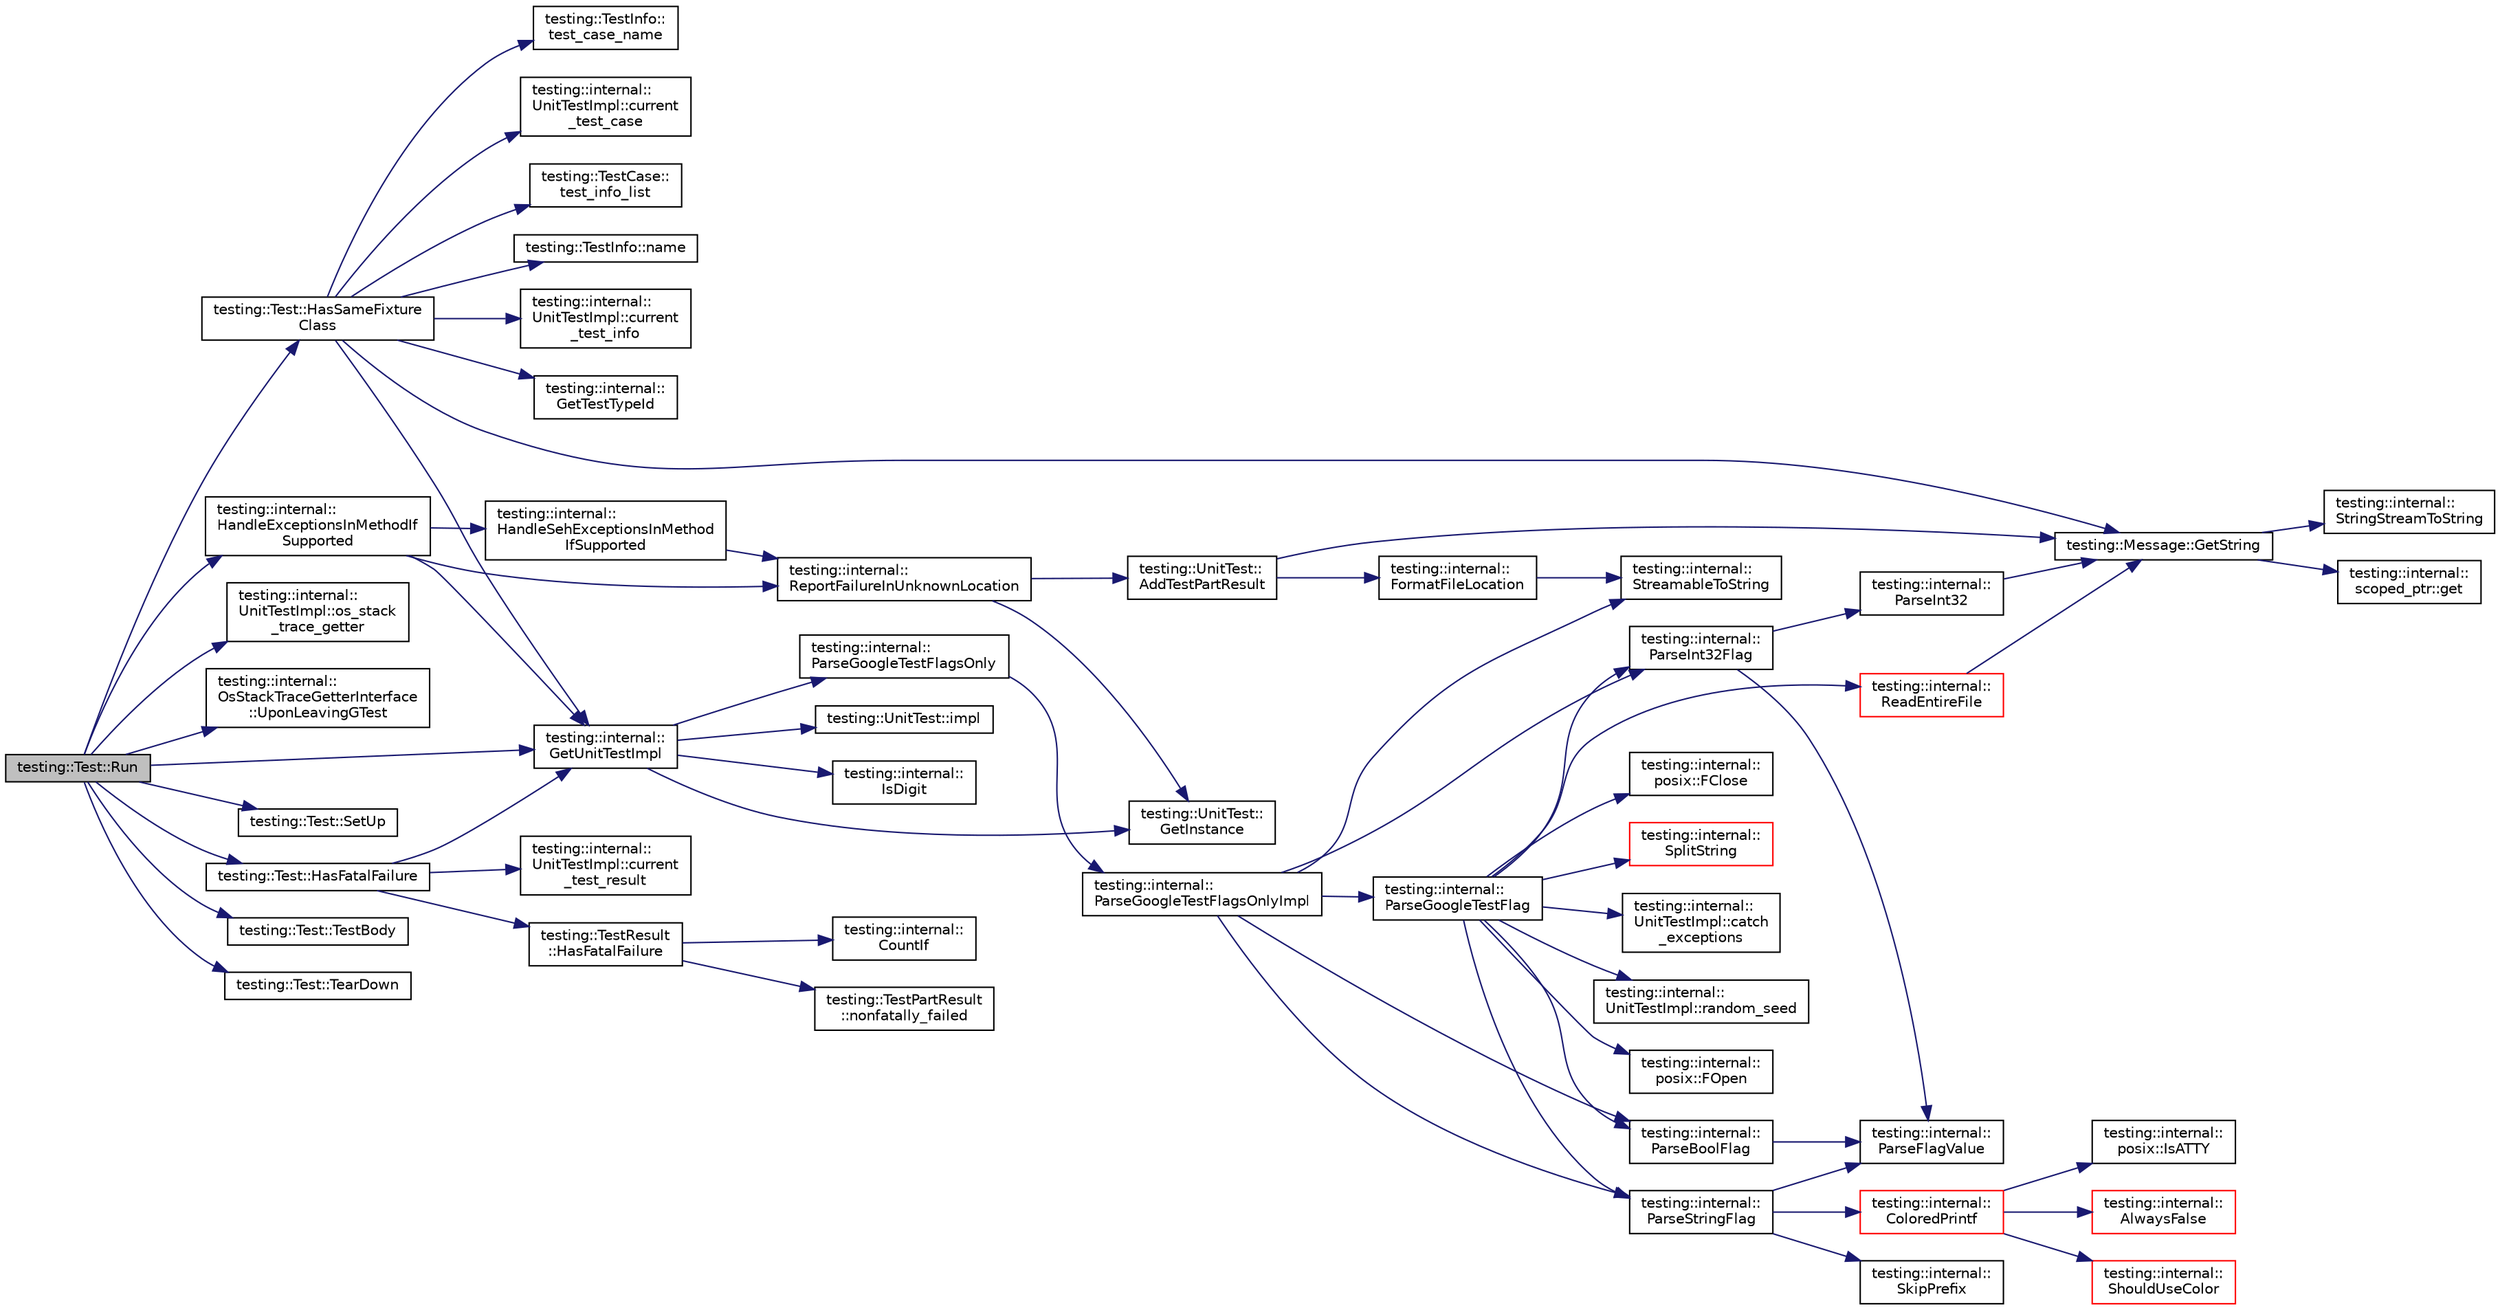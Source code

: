 digraph "testing::Test::Run"
{
  edge [fontname="Helvetica",fontsize="10",labelfontname="Helvetica",labelfontsize="10"];
  node [fontname="Helvetica",fontsize="10",shape=record];
  rankdir="LR";
  Node180 [label="testing::Test::Run",height=0.2,width=0.4,color="black", fillcolor="grey75", style="filled", fontcolor="black"];
  Node180 -> Node181 [color="midnightblue",fontsize="10",style="solid",fontname="Helvetica"];
  Node181 [label="testing::Test::HasSameFixture\lClass",height=0.2,width=0.4,color="black", fillcolor="white", style="filled",URL="$df/d69/classtesting_1_1_test.html#ab76536a462529a457429061e209a8ee7"];
  Node181 -> Node182 [color="midnightblue",fontsize="10",style="solid",fontname="Helvetica"];
  Node182 [label="testing::internal::\lGetUnitTestImpl",height=0.2,width=0.4,color="black", fillcolor="white", style="filled",URL="$d0/da7/namespacetesting_1_1internal.html#a9bd0caf5d16512de38b39599c13ee634"];
  Node182 -> Node183 [color="midnightblue",fontsize="10",style="solid",fontname="Helvetica"];
  Node183 [label="testing::UnitTest::\lGetInstance",height=0.2,width=0.4,color="black", fillcolor="white", style="filled",URL="$d7/d47/classtesting_1_1_unit_test.html#a24192400b70b3b946746954e9574fb8e"];
  Node182 -> Node184 [color="midnightblue",fontsize="10",style="solid",fontname="Helvetica"];
  Node184 [label="testing::UnitTest::impl",height=0.2,width=0.4,color="black", fillcolor="white", style="filled",URL="$d7/d47/classtesting_1_1_unit_test.html#a4df5d11a58affb337d7fa62eaa07690e"];
  Node182 -> Node185 [color="midnightblue",fontsize="10",style="solid",fontname="Helvetica"];
  Node185 [label="testing::internal::\lParseGoogleTestFlagsOnly",height=0.2,width=0.4,color="black", fillcolor="white", style="filled",URL="$d0/da7/namespacetesting_1_1internal.html#a472880afbcc592a41e3d623e2dec8412"];
  Node185 -> Node186 [color="midnightblue",fontsize="10",style="solid",fontname="Helvetica"];
  Node186 [label="testing::internal::\lParseGoogleTestFlagsOnlyImpl",height=0.2,width=0.4,color="black", fillcolor="white", style="filled",URL="$d0/da7/namespacetesting_1_1internal.html#ae4c46ce8c3d016848fff52cc5133f2ac"];
  Node186 -> Node187 [color="midnightblue",fontsize="10",style="solid",fontname="Helvetica"];
  Node187 [label="testing::internal::\lStreamableToString",height=0.2,width=0.4,color="black", fillcolor="white", style="filled",URL="$d0/da7/namespacetesting_1_1internal.html#aad4beed95d0846e6ffc5da0978ef3bb9"];
  Node186 -> Node188 [color="midnightblue",fontsize="10",style="solid",fontname="Helvetica"];
  Node188 [label="testing::internal::\lParseBoolFlag",height=0.2,width=0.4,color="black", fillcolor="white", style="filled",URL="$d0/da7/namespacetesting_1_1internal.html#ada3b98e7cfe93f4ba2053c470d9e3e51"];
  Node188 -> Node189 [color="midnightblue",fontsize="10",style="solid",fontname="Helvetica"];
  Node189 [label="testing::internal::\lParseFlagValue",height=0.2,width=0.4,color="black", fillcolor="white", style="filled",URL="$d0/da7/namespacetesting_1_1internal.html#a8bfd56af5e4a89bfb76f7e1723e41b03"];
  Node186 -> Node190 [color="midnightblue",fontsize="10",style="solid",fontname="Helvetica"];
  Node190 [label="testing::internal::\lParseInt32Flag",height=0.2,width=0.4,color="black", fillcolor="white", style="filled",URL="$d0/da7/namespacetesting_1_1internal.html#ae3449e173767750b613114ceac6d916a"];
  Node190 -> Node189 [color="midnightblue",fontsize="10",style="solid",fontname="Helvetica"];
  Node190 -> Node191 [color="midnightblue",fontsize="10",style="solid",fontname="Helvetica"];
  Node191 [label="testing::internal::\lParseInt32",height=0.2,width=0.4,color="black", fillcolor="white", style="filled",URL="$d0/da7/namespacetesting_1_1internal.html#ac06fc81336a3d80755f4020d34321766"];
  Node191 -> Node192 [color="midnightblue",fontsize="10",style="solid",fontname="Helvetica"];
  Node192 [label="testing::Message::GetString",height=0.2,width=0.4,color="black", fillcolor="white", style="filled",URL="$d2/da9/classtesting_1_1_message.html#a2cdc4df62bdcc9df37651a1cf527704e"];
  Node192 -> Node193 [color="midnightblue",fontsize="10",style="solid",fontname="Helvetica"];
  Node193 [label="testing::internal::\lStringStreamToString",height=0.2,width=0.4,color="black", fillcolor="white", style="filled",URL="$d0/da7/namespacetesting_1_1internal.html#ac0a2b7f69fc829d80a39e925b6417e39"];
  Node192 -> Node194 [color="midnightblue",fontsize="10",style="solid",fontname="Helvetica"];
  Node194 [label="testing::internal::\lscoped_ptr::get",height=0.2,width=0.4,color="black", fillcolor="white", style="filled",URL="$de/d6a/classtesting_1_1internal_1_1scoped__ptr.html#aa5984291e12453f1e81b7676d1fa26fd"];
  Node186 -> Node195 [color="midnightblue",fontsize="10",style="solid",fontname="Helvetica"];
  Node195 [label="testing::internal::\lParseStringFlag",height=0.2,width=0.4,color="black", fillcolor="white", style="filled",URL="$d0/da7/namespacetesting_1_1internal.html#aa4ce312efaaf7a97aac2303173afe021"];
  Node195 -> Node189 [color="midnightblue",fontsize="10",style="solid",fontname="Helvetica"];
  Node195 -> Node196 [color="midnightblue",fontsize="10",style="solid",fontname="Helvetica"];
  Node196 [label="testing::internal::\lSkipPrefix",height=0.2,width=0.4,color="black", fillcolor="white", style="filled",URL="$d0/da7/namespacetesting_1_1internal.html#a244d9a3765727306b597b8992ab84036"];
  Node195 -> Node197 [color="midnightblue",fontsize="10",style="solid",fontname="Helvetica"];
  Node197 [label="testing::internal::\lColoredPrintf",height=0.2,width=0.4,color="red", fillcolor="white", style="filled",URL="$d0/da7/namespacetesting_1_1internal.html#adef3055706176001364e54eb73a87e31"];
  Node197 -> Node198 [color="midnightblue",fontsize="10",style="solid",fontname="Helvetica"];
  Node198 [label="testing::internal::\lAlwaysFalse",height=0.2,width=0.4,color="red", fillcolor="white", style="filled",URL="$d0/da7/namespacetesting_1_1internal.html#a4b24c851ab13569b1b15b3d259b60d2e"];
  Node197 -> Node201 [color="midnightblue",fontsize="10",style="solid",fontname="Helvetica"];
  Node201 [label="testing::internal::\lShouldUseColor",height=0.2,width=0.4,color="red", fillcolor="white", style="filled",URL="$d0/da7/namespacetesting_1_1internal.html#ac1db1b4603967a6c4404f31cbbac31a6"];
  Node197 -> Node206 [color="midnightblue",fontsize="10",style="solid",fontname="Helvetica"];
  Node206 [label="testing::internal::\lposix::IsATTY",height=0.2,width=0.4,color="black", fillcolor="white", style="filled",URL="$d0/d81/namespacetesting_1_1internal_1_1posix.html#a16ebe936b3a8ea462a94191635aedc27"];
  Node186 -> Node209 [color="midnightblue",fontsize="10",style="solid",fontname="Helvetica"];
  Node209 [label="testing::internal::\lParseGoogleTestFlag",height=0.2,width=0.4,color="black", fillcolor="white", style="filled",URL="$d0/da7/namespacetesting_1_1internal.html#afccff08aa2b1ede0dd32c1364a5dee42"];
  Node209 -> Node188 [color="midnightblue",fontsize="10",style="solid",fontname="Helvetica"];
  Node209 -> Node210 [color="midnightblue",fontsize="10",style="solid",fontname="Helvetica"];
  Node210 [label="testing::internal::\lUnitTestImpl::catch\l_exceptions",height=0.2,width=0.4,color="black", fillcolor="white", style="filled",URL="$d7/dda/classtesting_1_1internal_1_1_unit_test_impl.html#aa311b980783a9cfb547831f7b19e3f3a"];
  Node209 -> Node195 [color="midnightblue",fontsize="10",style="solid",fontname="Helvetica"];
  Node209 -> Node190 [color="midnightblue",fontsize="10",style="solid",fontname="Helvetica"];
  Node209 -> Node211 [color="midnightblue",fontsize="10",style="solid",fontname="Helvetica"];
  Node211 [label="testing::internal::\lUnitTestImpl::random_seed",height=0.2,width=0.4,color="black", fillcolor="white", style="filled",URL="$d7/dda/classtesting_1_1internal_1_1_unit_test_impl.html#a625b9fb6d17b008c44fc902255e6343c"];
  Node209 -> Node212 [color="midnightblue",fontsize="10",style="solid",fontname="Helvetica"];
  Node212 [label="testing::internal::\lposix::FOpen",height=0.2,width=0.4,color="black", fillcolor="white", style="filled",URL="$d0/d81/namespacetesting_1_1internal_1_1posix.html#a4042201dcc4932641d484e7ddf94de7d"];
  Node209 -> Node213 [color="midnightblue",fontsize="10",style="solid",fontname="Helvetica"];
  Node213 [label="testing::internal::\lReadEntireFile",height=0.2,width=0.4,color="red", fillcolor="white", style="filled",URL="$d0/da7/namespacetesting_1_1internal.html#a2cc0be60c54a8701423fe5297e1349ee"];
  Node213 -> Node192 [color="midnightblue",fontsize="10",style="solid",fontname="Helvetica"];
  Node209 -> Node217 [color="midnightblue",fontsize="10",style="solid",fontname="Helvetica"];
  Node217 [label="testing::internal::\lposix::FClose",height=0.2,width=0.4,color="black", fillcolor="white", style="filled",URL="$d0/d81/namespacetesting_1_1internal_1_1posix.html#af4beeaaa8d62916d5e3b644a1ddfbd6b"];
  Node209 -> Node218 [color="midnightblue",fontsize="10",style="solid",fontname="Helvetica"];
  Node218 [label="testing::internal::\lSplitString",height=0.2,width=0.4,color="red", fillcolor="white", style="filled",URL="$d0/da7/namespacetesting_1_1internal.html#a8eb8eddf760375a490e007b20777ec56"];
  Node182 -> Node219 [color="midnightblue",fontsize="10",style="solid",fontname="Helvetica"];
  Node219 [label="testing::internal::\lIsDigit",height=0.2,width=0.4,color="black", fillcolor="white", style="filled",URL="$d0/da7/namespacetesting_1_1internal.html#a4bd96b7fa6486802d33ddc217af55a39"];
  Node181 -> Node220 [color="midnightblue",fontsize="10",style="solid",fontname="Helvetica"];
  Node220 [label="testing::internal::\lUnitTestImpl::current\l_test_case",height=0.2,width=0.4,color="black", fillcolor="white", style="filled",URL="$d7/dda/classtesting_1_1internal_1_1_unit_test_impl.html#ae1f98925197cf344a23a7400deeee4dc"];
  Node181 -> Node221 [color="midnightblue",fontsize="10",style="solid",fontname="Helvetica"];
  Node221 [label="testing::TestCase::\ltest_info_list",height=0.2,width=0.4,color="black", fillcolor="white", style="filled",URL="$d0/dfa/classtesting_1_1_test_case.html#adbfcf952eb18dc82d4b20f6bc31aee04"];
  Node181 -> Node222 [color="midnightblue",fontsize="10",style="solid",fontname="Helvetica"];
  Node222 [label="testing::TestInfo::name",height=0.2,width=0.4,color="black", fillcolor="white", style="filled",URL="$d1/d79/classtesting_1_1_test_info.html#ac2581b45eccc9a3b94cb41c4807d0e34"];
  Node181 -> Node223 [color="midnightblue",fontsize="10",style="solid",fontname="Helvetica"];
  Node223 [label="testing::internal::\lUnitTestImpl::current\l_test_info",height=0.2,width=0.4,color="black", fillcolor="white", style="filled",URL="$d7/dda/classtesting_1_1internal_1_1_unit_test_impl.html#a8d303ebdcf5989e96d3ed96fb7255102"];
  Node181 -> Node224 [color="midnightblue",fontsize="10",style="solid",fontname="Helvetica"];
  Node224 [label="testing::internal::\lGetTestTypeId",height=0.2,width=0.4,color="black", fillcolor="white", style="filled",URL="$d0/da7/namespacetesting_1_1internal.html#ad0d66d56ead224263cd100c1d6bfc562"];
  Node181 -> Node225 [color="midnightblue",fontsize="10",style="solid",fontname="Helvetica"];
  Node225 [label="testing::TestInfo::\ltest_case_name",height=0.2,width=0.4,color="black", fillcolor="white", style="filled",URL="$d1/d79/classtesting_1_1_test_info.html#a036a20710c8c2252889544daba9a8ff9"];
  Node181 -> Node192 [color="midnightblue",fontsize="10",style="solid",fontname="Helvetica"];
  Node180 -> Node182 [color="midnightblue",fontsize="10",style="solid",fontname="Helvetica"];
  Node180 -> Node226 [color="midnightblue",fontsize="10",style="solid",fontname="Helvetica"];
  Node226 [label="testing::internal::\lUnitTestImpl::os_stack\l_trace_getter",height=0.2,width=0.4,color="black", fillcolor="white", style="filled",URL="$d7/dda/classtesting_1_1internal_1_1_unit_test_impl.html#a71753679854f7fbba6c1568eb422fecb"];
  Node180 -> Node227 [color="midnightblue",fontsize="10",style="solid",fontname="Helvetica"];
  Node227 [label="testing::internal::\lOsStackTraceGetterInterface\l::UponLeavingGTest",height=0.2,width=0.4,color="black", fillcolor="white", style="filled",URL="$d7/d10/classtesting_1_1internal_1_1_os_stack_trace_getter_interface.html#a791bd120428b5a53d5eeba1b27296a39"];
  Node180 -> Node228 [color="midnightblue",fontsize="10",style="solid",fontname="Helvetica"];
  Node228 [label="testing::internal::\lHandleExceptionsInMethodIf\lSupported",height=0.2,width=0.4,color="black", fillcolor="white", style="filled",URL="$d0/da7/namespacetesting_1_1internal.html#addb2ed165b92b74e25fe9ebe9e46b9f9"];
  Node228 -> Node182 [color="midnightblue",fontsize="10",style="solid",fontname="Helvetica"];
  Node228 -> Node229 [color="midnightblue",fontsize="10",style="solid",fontname="Helvetica"];
  Node229 [label="testing::internal::\lHandleSehExceptionsInMethod\lIfSupported",height=0.2,width=0.4,color="black", fillcolor="white", style="filled",URL="$d0/da7/namespacetesting_1_1internal.html#ac5293b438139ef7ed05cb7fcaaf63545"];
  Node229 -> Node230 [color="midnightblue",fontsize="10",style="solid",fontname="Helvetica"];
  Node230 [label="testing::internal::\lReportFailureInUnknownLocation",height=0.2,width=0.4,color="black", fillcolor="white", style="filled",URL="$d0/da7/namespacetesting_1_1internal.html#a85f6ff0e40f9a5f10af66a73cf1364fa"];
  Node230 -> Node183 [color="midnightblue",fontsize="10",style="solid",fontname="Helvetica"];
  Node230 -> Node231 [color="midnightblue",fontsize="10",style="solid",fontname="Helvetica"];
  Node231 [label="testing::UnitTest::\lAddTestPartResult",height=0.2,width=0.4,color="black", fillcolor="white", style="filled",URL="$d7/d47/classtesting_1_1_unit_test.html#a1d157d2e9a5c1d3405333410c6b13932"];
  Node231 -> Node232 [color="midnightblue",fontsize="10",style="solid",fontname="Helvetica"];
  Node232 [label="testing::internal::\lFormatFileLocation",height=0.2,width=0.4,color="black", fillcolor="white", style="filled",URL="$d0/da7/namespacetesting_1_1internal.html#a31b7c3abed4a7c395f42c61e993989f4"];
  Node232 -> Node187 [color="midnightblue",fontsize="10",style="solid",fontname="Helvetica"];
  Node231 -> Node192 [color="midnightblue",fontsize="10",style="solid",fontname="Helvetica"];
  Node228 -> Node230 [color="midnightblue",fontsize="10",style="solid",fontname="Helvetica"];
  Node180 -> Node233 [color="midnightblue",fontsize="10",style="solid",fontname="Helvetica"];
  Node233 [label="testing::Test::SetUp",height=0.2,width=0.4,color="black", fillcolor="white", style="filled",URL="$df/d69/classtesting_1_1_test.html#a190315150c303ddf801313fd1a777733"];
  Node180 -> Node234 [color="midnightblue",fontsize="10",style="solid",fontname="Helvetica"];
  Node234 [label="testing::Test::HasFatalFailure",height=0.2,width=0.4,color="black", fillcolor="white", style="filled",URL="$df/d69/classtesting_1_1_test.html#a5e83604628ef542af888d631566ff60c"];
  Node234 -> Node182 [color="midnightblue",fontsize="10",style="solid",fontname="Helvetica"];
  Node234 -> Node235 [color="midnightblue",fontsize="10",style="solid",fontname="Helvetica"];
  Node235 [label="testing::internal::\lUnitTestImpl::current\l_test_result",height=0.2,width=0.4,color="black", fillcolor="white", style="filled",URL="$d7/dda/classtesting_1_1internal_1_1_unit_test_impl.html#aba3caef4ad23ce98be80250aeb0cc787"];
  Node234 -> Node236 [color="midnightblue",fontsize="10",style="solid",fontname="Helvetica"];
  Node236 [label="testing::TestResult\l::HasFatalFailure",height=0.2,width=0.4,color="black", fillcolor="white", style="filled",URL="$d1/d69/classtesting_1_1_test_result.html#a30e00d4076ae07fb5ad7b623d9dc1fe4"];
  Node236 -> Node237 [color="midnightblue",fontsize="10",style="solid",fontname="Helvetica"];
  Node237 [label="testing::internal::\lCountIf",height=0.2,width=0.4,color="black", fillcolor="white", style="filled",URL="$d0/da7/namespacetesting_1_1internal.html#a1e77a774d910346eff11a86d8df783a5"];
  Node236 -> Node238 [color="midnightblue",fontsize="10",style="solid",fontname="Helvetica"];
  Node238 [label="testing::TestPartResult\l::nonfatally_failed",height=0.2,width=0.4,color="black", fillcolor="white", style="filled",URL="$d0/d4b/classtesting_1_1_test_part_result.html#a6197c7f6672acc1cfdf580eb1f2183ac"];
  Node180 -> Node239 [color="midnightblue",fontsize="10",style="solid",fontname="Helvetica"];
  Node239 [label="testing::Test::TestBody",height=0.2,width=0.4,color="black", fillcolor="white", style="filled",URL="$df/d69/classtesting_1_1_test.html#a146a4a5d9854e676d625a0ef67409794"];
  Node180 -> Node240 [color="midnightblue",fontsize="10",style="solid",fontname="Helvetica"];
  Node240 [label="testing::Test::TearDown",height=0.2,width=0.4,color="black", fillcolor="white", style="filled",URL="$df/d69/classtesting_1_1_test.html#a5f0ab439802cbe0ef7552f1a9f791923"];
}
